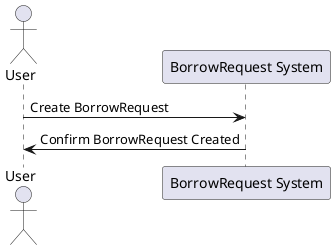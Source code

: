 @startuml
actor User
participant "BorrowRequest System" as BorrowRequest

User -> BorrowRequest: Create BorrowRequest
BorrowRequest -> User: Confirm BorrowRequest Created

@enduml

